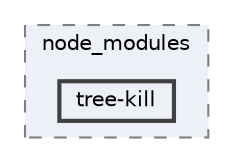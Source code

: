 digraph "C:/Users/arisc/OneDrive/Documents/GitHub/FINAL/EcoEats-Project/node_modules/tree-kill"
{
 // LATEX_PDF_SIZE
  bgcolor="transparent";
  edge [fontname=Helvetica,fontsize=10,labelfontname=Helvetica,labelfontsize=10];
  node [fontname=Helvetica,fontsize=10,shape=box,height=0.2,width=0.4];
  compound=true
  subgraph clusterdir_5091f2b68170d33f954320199e2fed0a {
    graph [ bgcolor="#edf0f7", pencolor="grey50", label="node_modules", fontname=Helvetica,fontsize=10 style="filled,dashed", URL="dir_5091f2b68170d33f954320199e2fed0a.html",tooltip=""]
  dir_fb1f11af26ff858a8ce5b14b622b383e [label="tree-kill", fillcolor="#edf0f7", color="grey25", style="filled,bold", URL="dir_fb1f11af26ff858a8ce5b14b622b383e.html",tooltip=""];
  }
}
